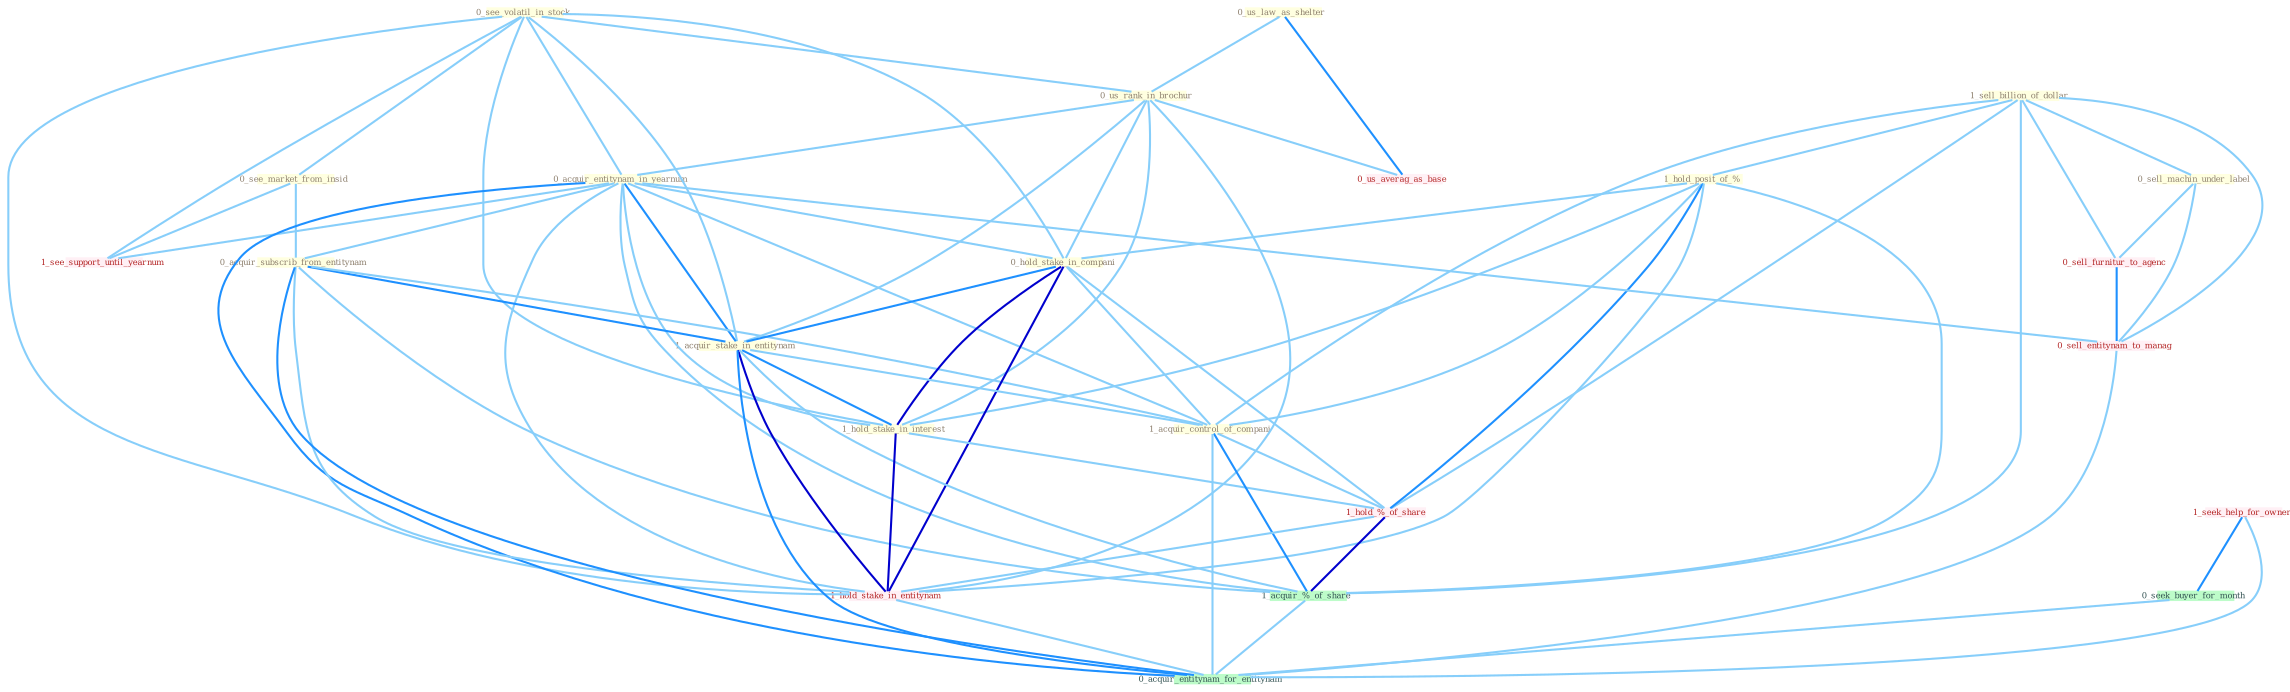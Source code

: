 Graph G{ 
    node
    [shape=polygon,style=filled,width=.5,height=.06,color="#BDFCC9",fixedsize=true,fontsize=4,
    fontcolor="#2f4f4f"];
    {node
    [color="#ffffe0", fontcolor="#8b7d6b"] "0_see_volatil_in_stock " "0_us_law_as_shelter " "1_sell_billion_of_dollar " "0_see_market_from_insid " "1_hold_posit_of_% " "0_us_rank_in_brochur " "0_acquir_entitynam_in_yearnum " "0_acquir_subscrib_from_entitynam " "0_hold_stake_in_compani " "1_acquir_stake_in_entitynam " "1_hold_stake_in_interest " "0_sell_machin_under_label " "1_acquir_control_of_compani "}
{node [color="#fff0f5", fontcolor="#b22222"] "1_hold_%_of_share " "1_hold_stake_in_entitynam " "1_seek_help_for_owner " "1_see_support_until_yearnum " "0_sell_furnitur_to_agenc " "0_us_averag_as_base " "0_sell_entitynam_to_manag "}
edge [color="#B0E2FF"];

	"0_see_volatil_in_stock " -- "0_see_market_from_insid " [w="1", color="#87cefa" ];
	"0_see_volatil_in_stock " -- "0_us_rank_in_brochur " [w="1", color="#87cefa" ];
	"0_see_volatil_in_stock " -- "0_acquir_entitynam_in_yearnum " [w="1", color="#87cefa" ];
	"0_see_volatil_in_stock " -- "0_hold_stake_in_compani " [w="1", color="#87cefa" ];
	"0_see_volatil_in_stock " -- "1_acquir_stake_in_entitynam " [w="1", color="#87cefa" ];
	"0_see_volatil_in_stock " -- "1_hold_stake_in_interest " [w="1", color="#87cefa" ];
	"0_see_volatil_in_stock " -- "1_hold_stake_in_entitynam " [w="1", color="#87cefa" ];
	"0_see_volatil_in_stock " -- "1_see_support_until_yearnum " [w="1", color="#87cefa" ];
	"0_us_law_as_shelter " -- "0_us_rank_in_brochur " [w="1", color="#87cefa" ];
	"0_us_law_as_shelter " -- "0_us_averag_as_base " [w="2", color="#1e90ff" , len=0.8];
	"1_sell_billion_of_dollar " -- "1_hold_posit_of_% " [w="1", color="#87cefa" ];
	"1_sell_billion_of_dollar " -- "0_sell_machin_under_label " [w="1", color="#87cefa" ];
	"1_sell_billion_of_dollar " -- "1_acquir_control_of_compani " [w="1", color="#87cefa" ];
	"1_sell_billion_of_dollar " -- "1_hold_%_of_share " [w="1", color="#87cefa" ];
	"1_sell_billion_of_dollar " -- "1_acquir_%_of_share " [w="1", color="#87cefa" ];
	"1_sell_billion_of_dollar " -- "0_sell_furnitur_to_agenc " [w="1", color="#87cefa" ];
	"1_sell_billion_of_dollar " -- "0_sell_entitynam_to_manag " [w="1", color="#87cefa" ];
	"0_see_market_from_insid " -- "0_acquir_subscrib_from_entitynam " [w="1", color="#87cefa" ];
	"0_see_market_from_insid " -- "1_see_support_until_yearnum " [w="1", color="#87cefa" ];
	"1_hold_posit_of_% " -- "0_hold_stake_in_compani " [w="1", color="#87cefa" ];
	"1_hold_posit_of_% " -- "1_hold_stake_in_interest " [w="1", color="#87cefa" ];
	"1_hold_posit_of_% " -- "1_acquir_control_of_compani " [w="1", color="#87cefa" ];
	"1_hold_posit_of_% " -- "1_hold_%_of_share " [w="2", color="#1e90ff" , len=0.8];
	"1_hold_posit_of_% " -- "1_hold_stake_in_entitynam " [w="1", color="#87cefa" ];
	"1_hold_posit_of_% " -- "1_acquir_%_of_share " [w="1", color="#87cefa" ];
	"0_us_rank_in_brochur " -- "0_acquir_entitynam_in_yearnum " [w="1", color="#87cefa" ];
	"0_us_rank_in_brochur " -- "0_hold_stake_in_compani " [w="1", color="#87cefa" ];
	"0_us_rank_in_brochur " -- "1_acquir_stake_in_entitynam " [w="1", color="#87cefa" ];
	"0_us_rank_in_brochur " -- "1_hold_stake_in_interest " [w="1", color="#87cefa" ];
	"0_us_rank_in_brochur " -- "1_hold_stake_in_entitynam " [w="1", color="#87cefa" ];
	"0_us_rank_in_brochur " -- "0_us_averag_as_base " [w="1", color="#87cefa" ];
	"0_acquir_entitynam_in_yearnum " -- "0_acquir_subscrib_from_entitynam " [w="1", color="#87cefa" ];
	"0_acquir_entitynam_in_yearnum " -- "0_hold_stake_in_compani " [w="1", color="#87cefa" ];
	"0_acquir_entitynam_in_yearnum " -- "1_acquir_stake_in_entitynam " [w="2", color="#1e90ff" , len=0.8];
	"0_acquir_entitynam_in_yearnum " -- "1_hold_stake_in_interest " [w="1", color="#87cefa" ];
	"0_acquir_entitynam_in_yearnum " -- "1_acquir_control_of_compani " [w="1", color="#87cefa" ];
	"0_acquir_entitynam_in_yearnum " -- "1_hold_stake_in_entitynam " [w="1", color="#87cefa" ];
	"0_acquir_entitynam_in_yearnum " -- "1_acquir_%_of_share " [w="1", color="#87cefa" ];
	"0_acquir_entitynam_in_yearnum " -- "1_see_support_until_yearnum " [w="1", color="#87cefa" ];
	"0_acquir_entitynam_in_yearnum " -- "0_sell_entitynam_to_manag " [w="1", color="#87cefa" ];
	"0_acquir_entitynam_in_yearnum " -- "0_acquir_entitynam_for_entitynam " [w="2", color="#1e90ff" , len=0.8];
	"0_acquir_subscrib_from_entitynam " -- "1_acquir_stake_in_entitynam " [w="2", color="#1e90ff" , len=0.8];
	"0_acquir_subscrib_from_entitynam " -- "1_acquir_control_of_compani " [w="1", color="#87cefa" ];
	"0_acquir_subscrib_from_entitynam " -- "1_hold_stake_in_entitynam " [w="1", color="#87cefa" ];
	"0_acquir_subscrib_from_entitynam " -- "1_acquir_%_of_share " [w="1", color="#87cefa" ];
	"0_acquir_subscrib_from_entitynam " -- "0_acquir_entitynam_for_entitynam " [w="2", color="#1e90ff" , len=0.8];
	"0_hold_stake_in_compani " -- "1_acquir_stake_in_entitynam " [w="2", color="#1e90ff" , len=0.8];
	"0_hold_stake_in_compani " -- "1_hold_stake_in_interest " [w="3", color="#0000cd" , len=0.6];
	"0_hold_stake_in_compani " -- "1_acquir_control_of_compani " [w="1", color="#87cefa" ];
	"0_hold_stake_in_compani " -- "1_hold_%_of_share " [w="1", color="#87cefa" ];
	"0_hold_stake_in_compani " -- "1_hold_stake_in_entitynam " [w="3", color="#0000cd" , len=0.6];
	"1_acquir_stake_in_entitynam " -- "1_hold_stake_in_interest " [w="2", color="#1e90ff" , len=0.8];
	"1_acquir_stake_in_entitynam " -- "1_acquir_control_of_compani " [w="1", color="#87cefa" ];
	"1_acquir_stake_in_entitynam " -- "1_hold_stake_in_entitynam " [w="3", color="#0000cd" , len=0.6];
	"1_acquir_stake_in_entitynam " -- "1_acquir_%_of_share " [w="1", color="#87cefa" ];
	"1_acquir_stake_in_entitynam " -- "0_acquir_entitynam_for_entitynam " [w="2", color="#1e90ff" , len=0.8];
	"1_hold_stake_in_interest " -- "1_hold_%_of_share " [w="1", color="#87cefa" ];
	"1_hold_stake_in_interest " -- "1_hold_stake_in_entitynam " [w="3", color="#0000cd" , len=0.6];
	"0_sell_machin_under_label " -- "0_sell_furnitur_to_agenc " [w="1", color="#87cefa" ];
	"0_sell_machin_under_label " -- "0_sell_entitynam_to_manag " [w="1", color="#87cefa" ];
	"1_acquir_control_of_compani " -- "1_hold_%_of_share " [w="1", color="#87cefa" ];
	"1_acquir_control_of_compani " -- "1_acquir_%_of_share " [w="2", color="#1e90ff" , len=0.8];
	"1_acquir_control_of_compani " -- "0_acquir_entitynam_for_entitynam " [w="1", color="#87cefa" ];
	"1_hold_%_of_share " -- "1_hold_stake_in_entitynam " [w="1", color="#87cefa" ];
	"1_hold_%_of_share " -- "1_acquir_%_of_share " [w="3", color="#0000cd" , len=0.6];
	"1_hold_stake_in_entitynam " -- "0_acquir_entitynam_for_entitynam " [w="1", color="#87cefa" ];
	"1_seek_help_for_owner " -- "0_seek_buyer_for_month " [w="2", color="#1e90ff" , len=0.8];
	"1_seek_help_for_owner " -- "0_acquir_entitynam_for_entitynam " [w="1", color="#87cefa" ];
	"0_seek_buyer_for_month " -- "0_acquir_entitynam_for_entitynam " [w="1", color="#87cefa" ];
	"1_acquir_%_of_share " -- "0_acquir_entitynam_for_entitynam " [w="1", color="#87cefa" ];
	"0_sell_furnitur_to_agenc " -- "0_sell_entitynam_to_manag " [w="2", color="#1e90ff" , len=0.8];
	"0_sell_entitynam_to_manag " -- "0_acquir_entitynam_for_entitynam " [w="1", color="#87cefa" ];
}